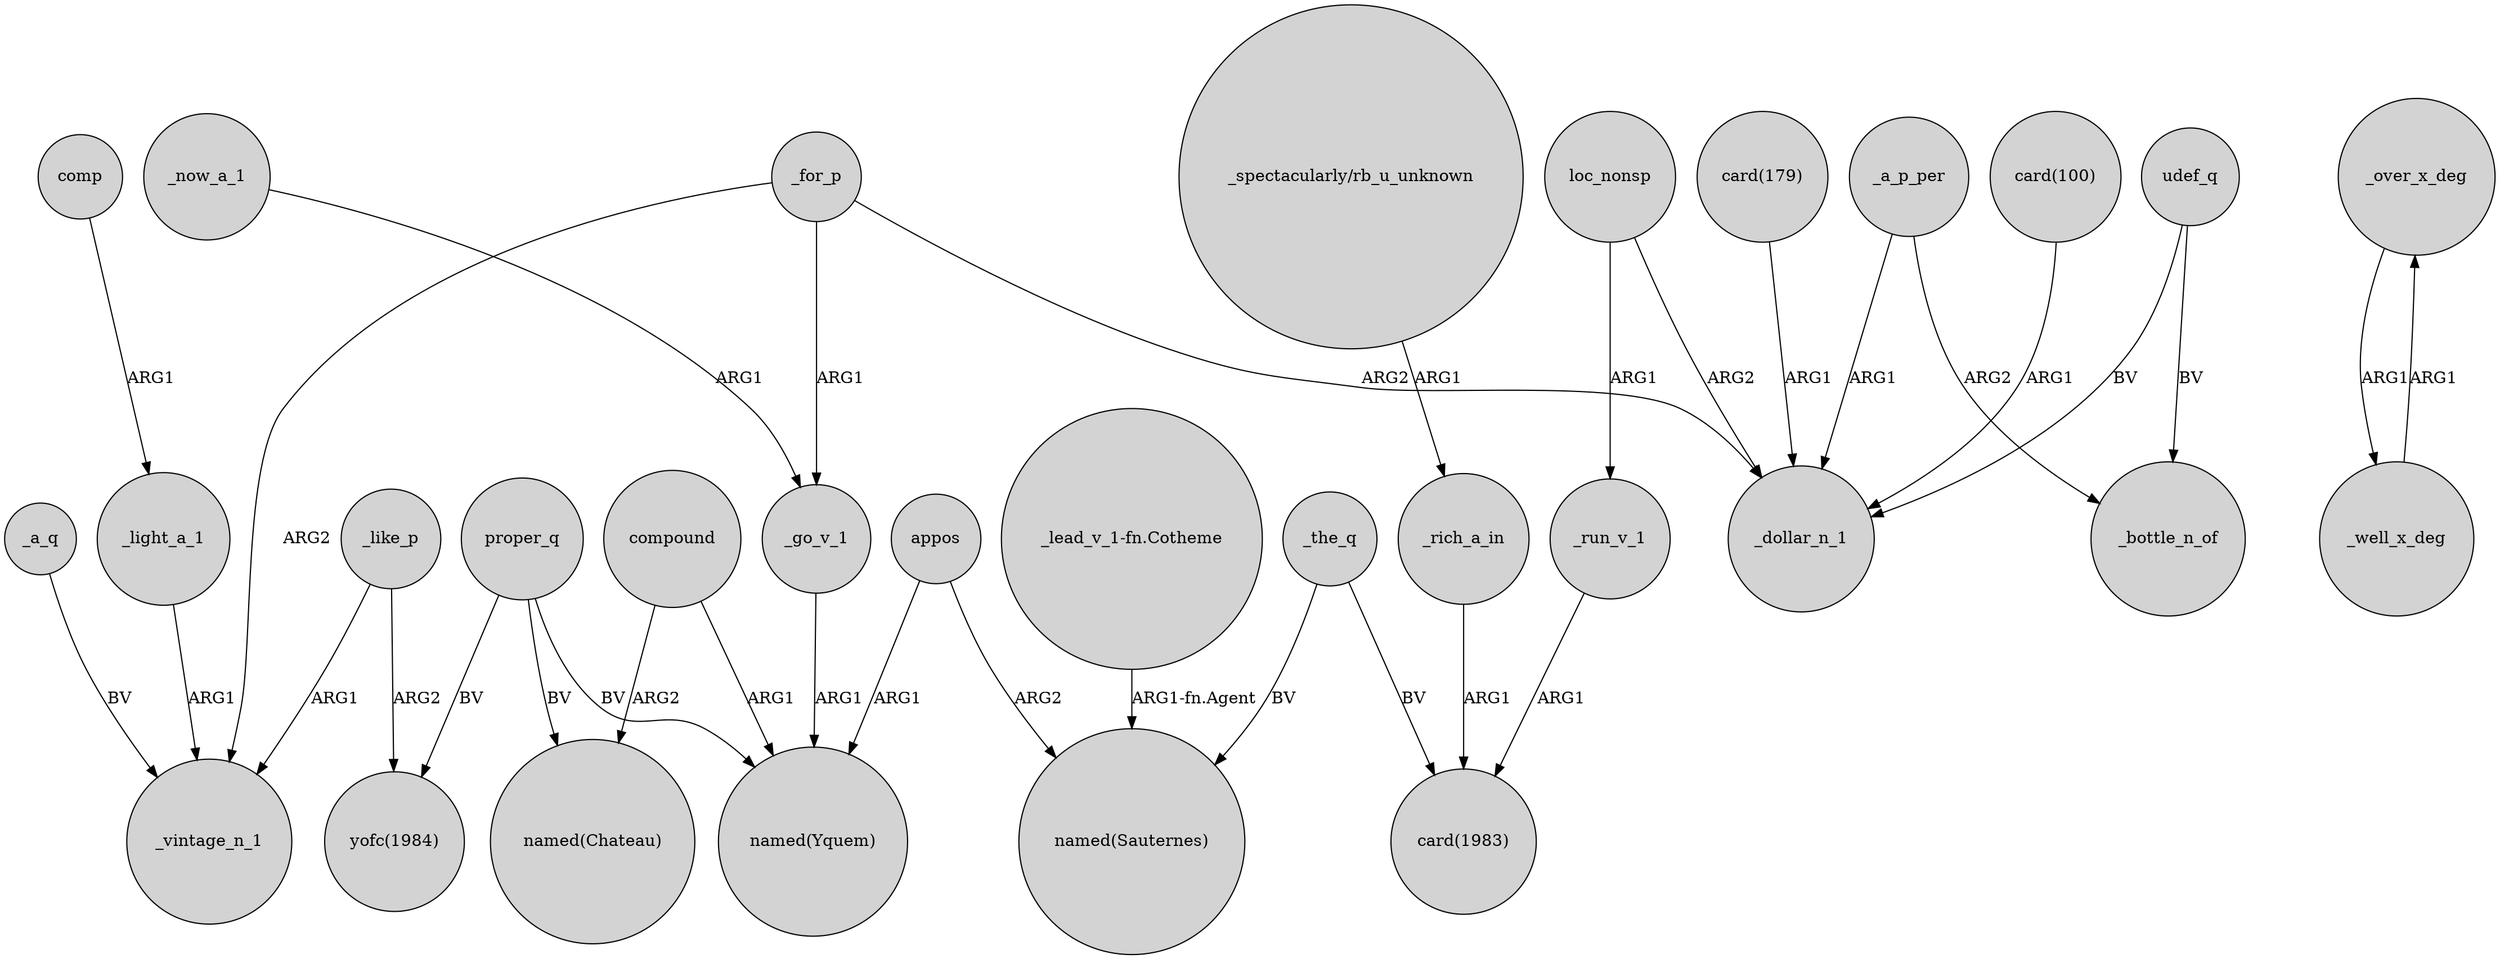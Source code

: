 digraph {
	node [shape=circle style=filled]
	_like_p -> _vintage_n_1 [label=ARG1]
	comp -> _light_a_1 [label=ARG1]
	appos -> "named(Sauternes)" [label=ARG2]
	loc_nonsp -> _run_v_1 [label=ARG1]
	appos -> "named(Yquem)" [label=ARG1]
	_the_q -> "named(Sauternes)" [label=BV]
	_now_a_1 -> _go_v_1 [label=ARG1]
	_for_p -> _dollar_n_1 [label=ARG2]
	_rich_a_in -> "card(1983)" [label=ARG1]
	proper_q -> "named(Yquem)" [label=BV]
	"_lead_v_1-fn.Cotheme" -> "named(Sauternes)" [label="ARG1-fn.Agent"]
	_like_p -> "yofc(1984)" [label=ARG2]
	_over_x_deg -> _well_x_deg [label=ARG1]
	loc_nonsp -> _dollar_n_1 [label=ARG2]
	"card(100)" -> _dollar_n_1 [label=ARG1]
	proper_q -> "yofc(1984)" [label=BV]
	"card(179)" -> _dollar_n_1 [label=ARG1]
	_the_q -> "card(1983)" [label=BV]
	_a_p_per -> _dollar_n_1 [label=ARG1]
	"_spectacularly/rb_u_unknown" -> _rich_a_in [label=ARG1]
	proper_q -> "named(Chateau)" [label=BV]
	_well_x_deg -> _over_x_deg [label=ARG1]
	_go_v_1 -> "named(Yquem)" [label=ARG1]
	_for_p -> _vintage_n_1 [label=ARG2]
	compound -> "named(Yquem)" [label=ARG1]
	_light_a_1 -> _vintage_n_1 [label=ARG1]
	_for_p -> _go_v_1 [label=ARG1]
	_a_q -> _vintage_n_1 [label=BV]
	_run_v_1 -> "card(1983)" [label=ARG1]
	compound -> "named(Chateau)" [label=ARG2]
	_a_p_per -> _bottle_n_of [label=ARG2]
	udef_q -> _dollar_n_1 [label=BV]
	udef_q -> _bottle_n_of [label=BV]
}
